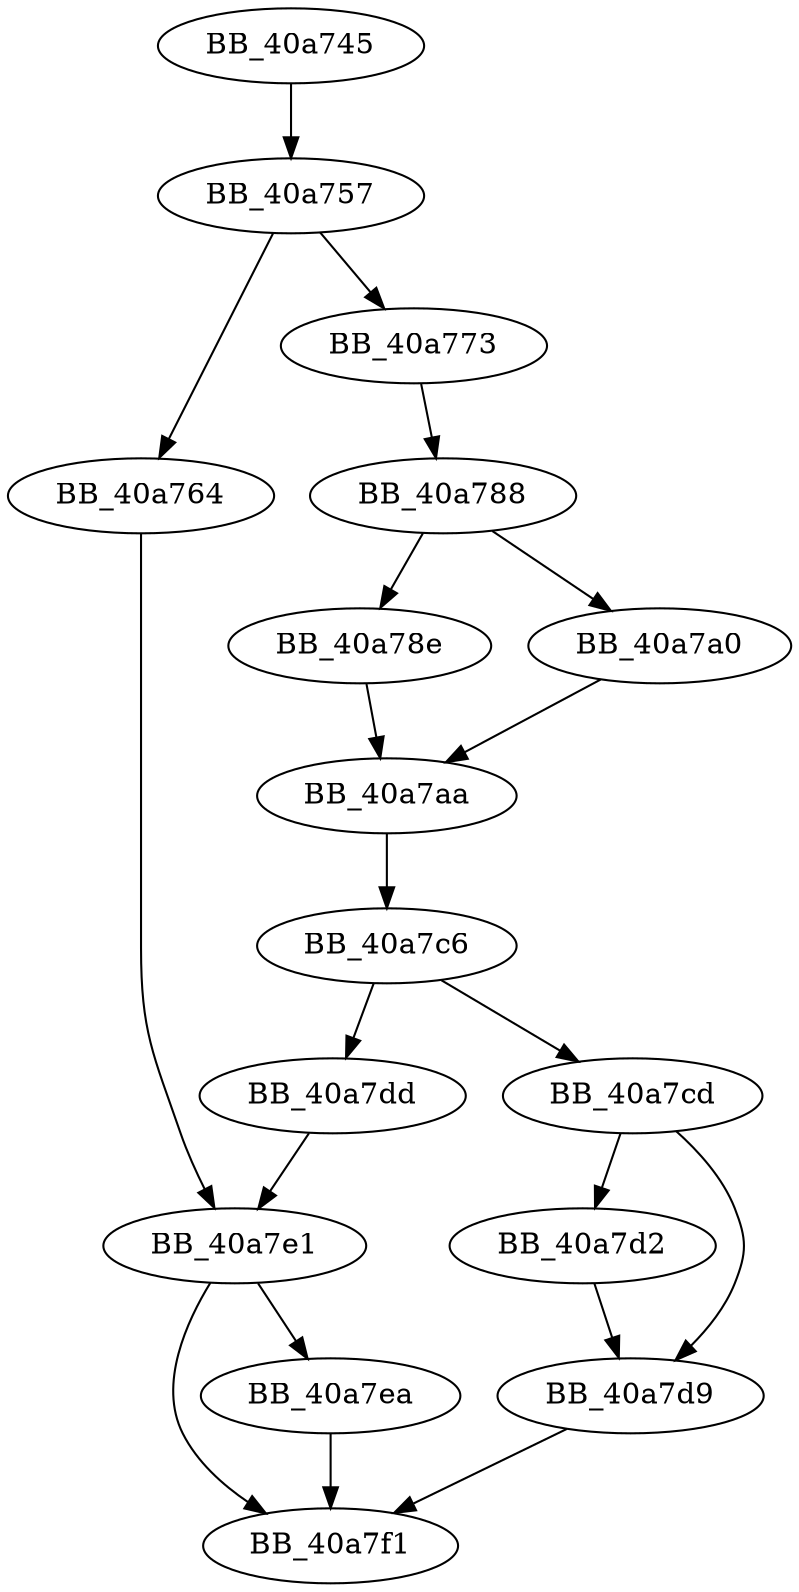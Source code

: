DiGraph __isctype_l{
BB_40a745->BB_40a757
BB_40a757->BB_40a764
BB_40a757->BB_40a773
BB_40a764->BB_40a7e1
BB_40a773->BB_40a788
BB_40a788->BB_40a78e
BB_40a788->BB_40a7a0
BB_40a78e->BB_40a7aa
BB_40a7a0->BB_40a7aa
BB_40a7aa->BB_40a7c6
BB_40a7c6->BB_40a7cd
BB_40a7c6->BB_40a7dd
BB_40a7cd->BB_40a7d2
BB_40a7cd->BB_40a7d9
BB_40a7d2->BB_40a7d9
BB_40a7d9->BB_40a7f1
BB_40a7dd->BB_40a7e1
BB_40a7e1->BB_40a7ea
BB_40a7e1->BB_40a7f1
BB_40a7ea->BB_40a7f1
}
